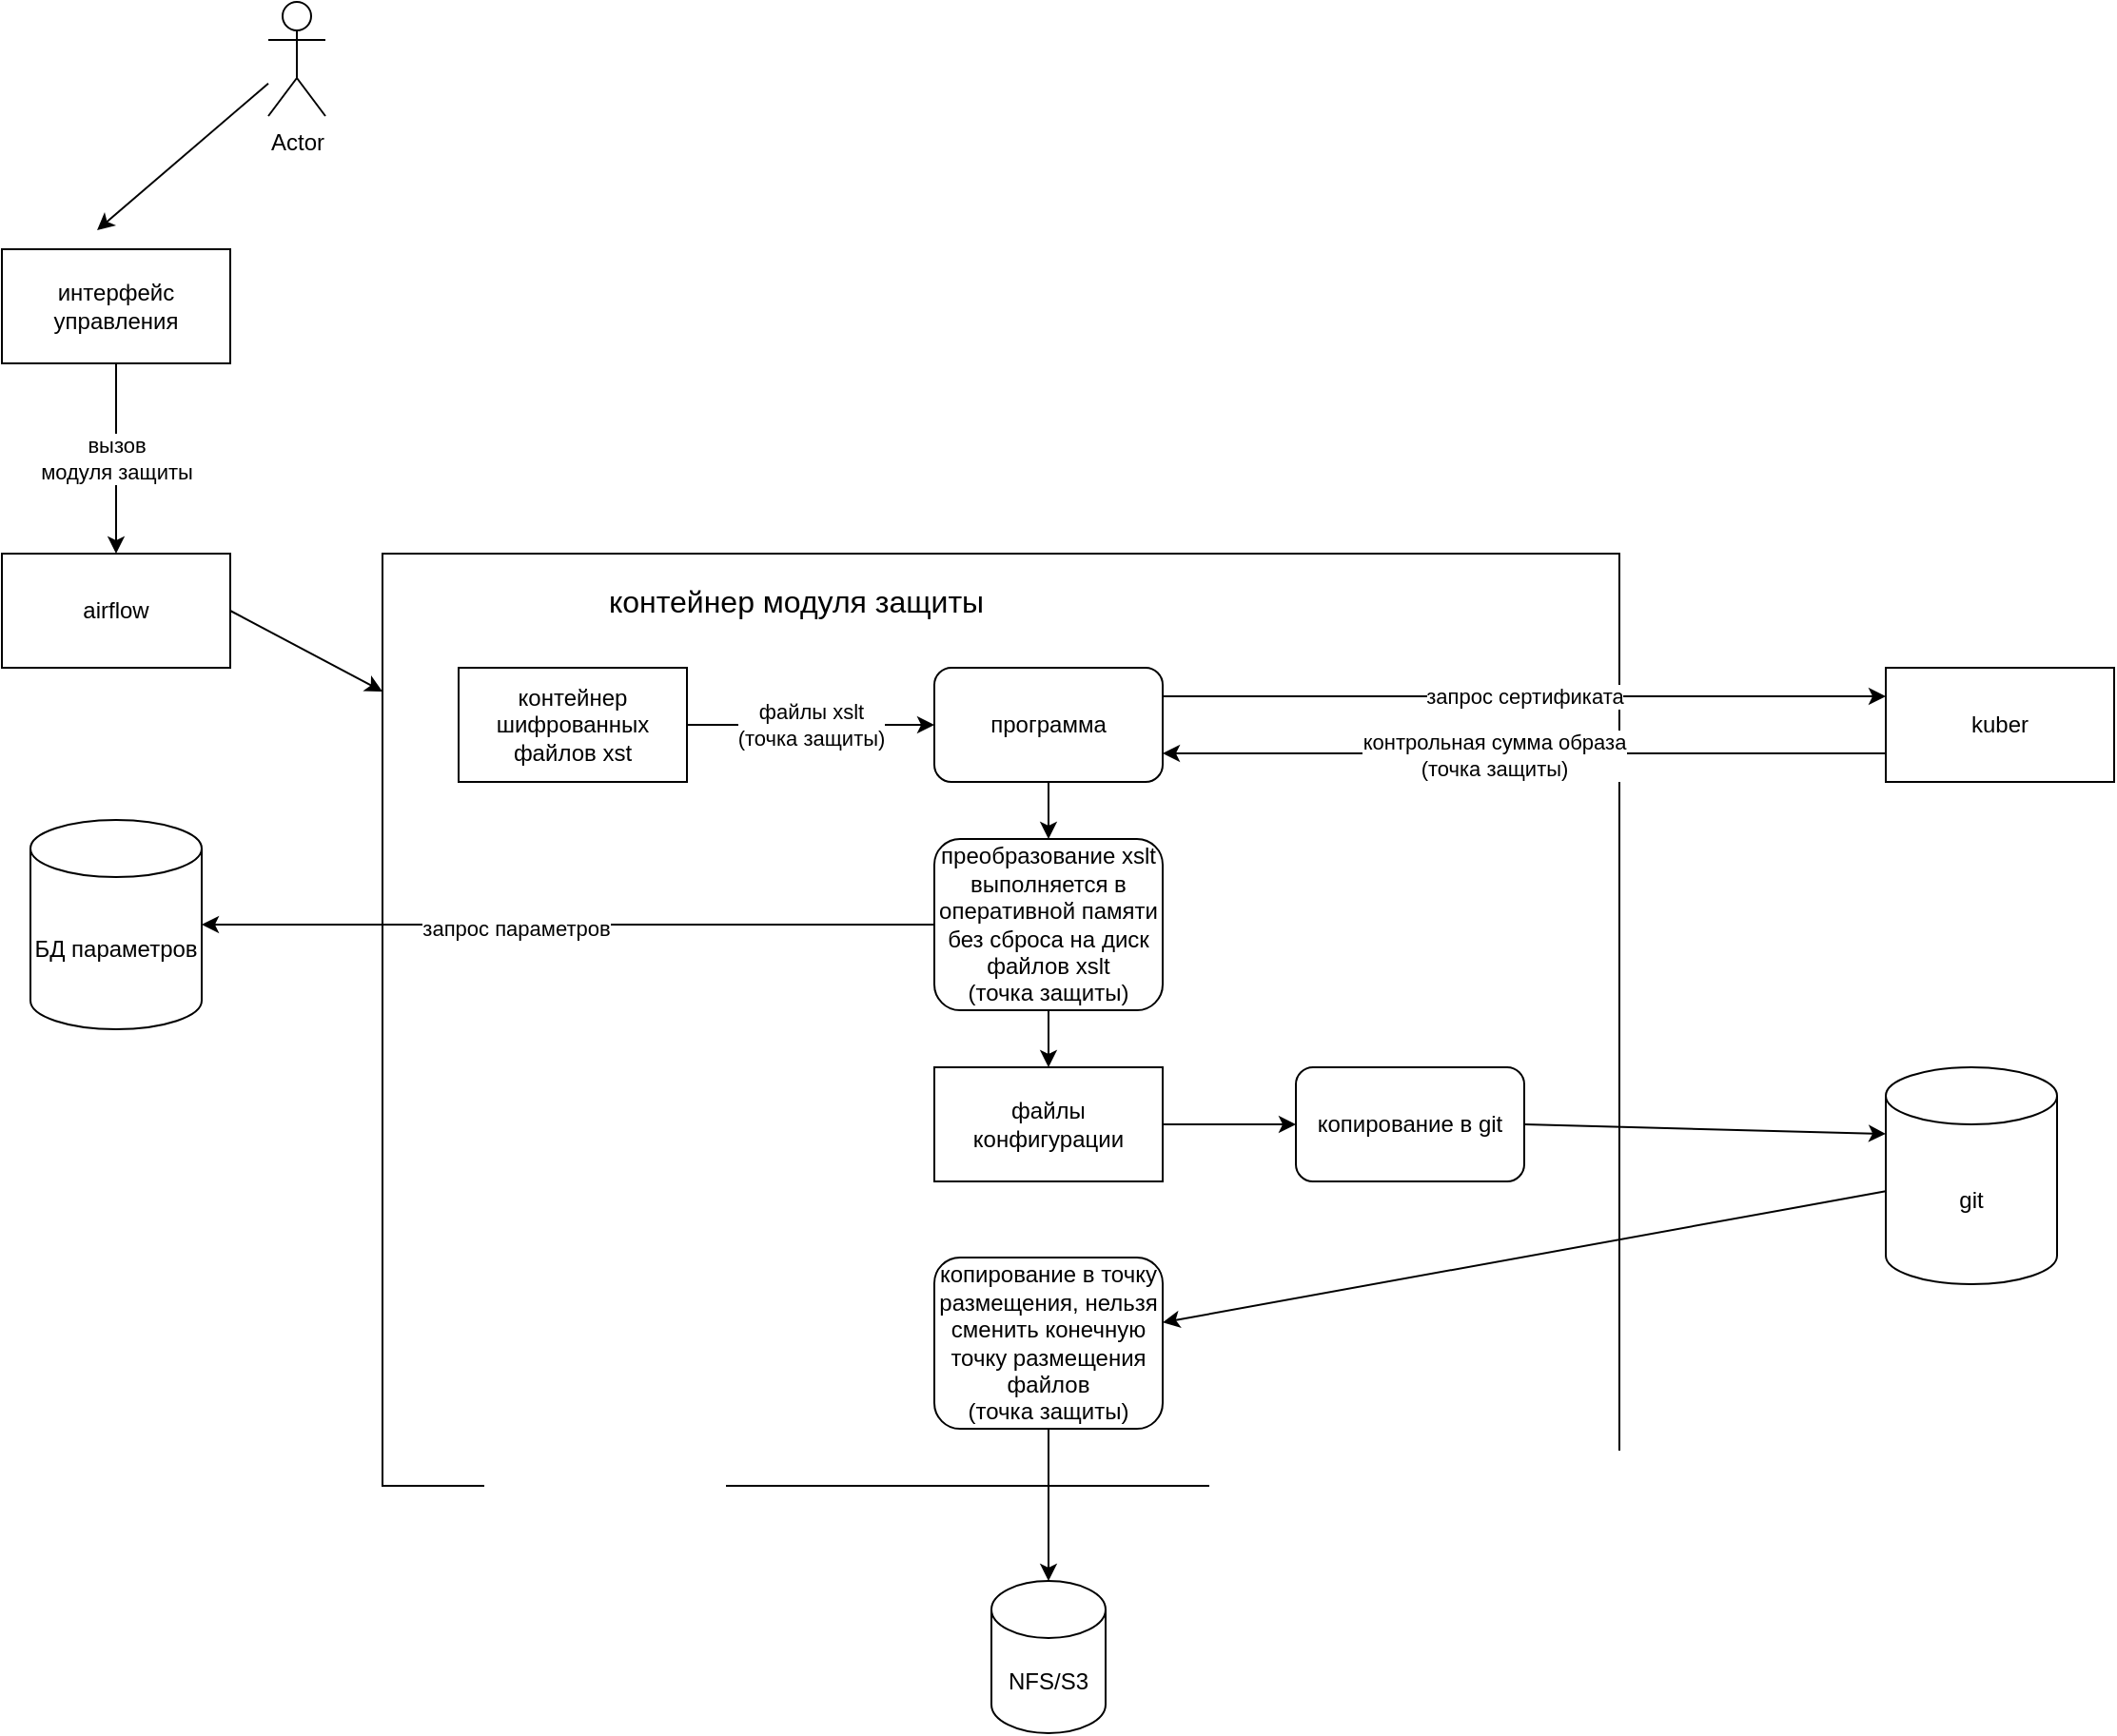 <mxfile>
    <diagram id="51Ac6hEUhRb7vEq3vuEA" name="Page-1">
        <mxGraphModel dx="1266" dy="2016" grid="1" gridSize="10" guides="1" tooltips="1" connect="1" arrows="1" fold="1" page="1" pageScale="1" pageWidth="850" pageHeight="1100" math="0" shadow="0">
            <root>
                <mxCell id="0"/>
                <mxCell id="1" parent="0"/>
                <mxCell id="32" value="" style="rounded=0;whiteSpace=wrap;html=1;align=left;horizontal=1;" vertex="1" parent="1">
                    <mxGeometry x="250" y="-560" width="650" height="490" as="geometry"/>
                </mxCell>
                <mxCell id="6" value="&lt;br&gt;" style="edgeStyle=none;html=1;exitX=0;exitY=0.75;exitDx=0;exitDy=0;entryX=1;entryY=0.75;entryDx=0;entryDy=0;" edge="1" parent="1" source="2" target="4">
                    <mxGeometry relative="1" as="geometry"/>
                </mxCell>
                <mxCell id="7" value="контрольная сумма образа&lt;br&gt;(точка защиты)" style="edgeLabel;html=1;align=center;verticalAlign=middle;resizable=0;points=[];" vertex="1" connectable="0" parent="6">
                    <mxGeometry x="0.087" y="1" relative="1" as="geometry">
                        <mxPoint as="offset"/>
                    </mxGeometry>
                </mxCell>
                <mxCell id="2" value="kuber" style="rounded=0;whiteSpace=wrap;html=1;" vertex="1" parent="1">
                    <mxGeometry x="1040" y="-500" width="120" height="60" as="geometry"/>
                </mxCell>
                <mxCell id="5" value="запрос сертификата" style="edgeStyle=none;html=1;exitX=1;exitY=0.25;exitDx=0;exitDy=0;entryX=0;entryY=0.25;entryDx=0;entryDy=0;" edge="1" parent="1" source="4" target="2">
                    <mxGeometry relative="1" as="geometry"/>
                </mxCell>
                <mxCell id="38" style="edgeStyle=none;html=1;exitX=0.5;exitY=1;exitDx=0;exitDy=0;entryX=0.5;entryY=0;entryDx=0;entryDy=0;" edge="1" parent="1" source="4" target="37">
                    <mxGeometry relative="1" as="geometry"/>
                </mxCell>
                <mxCell id="4" value="программа" style="rounded=1;whiteSpace=wrap;html=1;" vertex="1" parent="1">
                    <mxGeometry x="540" y="-500" width="120" height="60" as="geometry"/>
                </mxCell>
                <mxCell id="33" style="edgeStyle=none;html=1;exitX=1;exitY=0.5;exitDx=0;exitDy=0;" edge="1" parent="1" source="29" target="32">
                    <mxGeometry relative="1" as="geometry"/>
                </mxCell>
                <mxCell id="29" value="airflow" style="rounded=0;whiteSpace=wrap;html=1;" vertex="1" parent="1">
                    <mxGeometry x="50" y="-560" width="120" height="60" as="geometry"/>
                </mxCell>
                <mxCell id="31" value="вызов&lt;br&gt;модуля защиты" style="edgeStyle=none;html=1;exitX=0.5;exitY=1;exitDx=0;exitDy=0;entryX=0.5;entryY=0;entryDx=0;entryDy=0;" edge="1" parent="1" source="30" target="29">
                    <mxGeometry relative="1" as="geometry"/>
                </mxCell>
                <mxCell id="30" value="интерфейс управления" style="rounded=0;whiteSpace=wrap;html=1;" vertex="1" parent="1">
                    <mxGeometry x="50" y="-720" width="120" height="60" as="geometry"/>
                </mxCell>
                <mxCell id="35" value="файлы xslt&lt;br&gt;(точка защиты)" style="edgeStyle=none;html=1;exitX=1;exitY=0.5;exitDx=0;exitDy=0;entryX=0;entryY=0.5;entryDx=0;entryDy=0;" edge="1" parent="1" source="34" target="4">
                    <mxGeometry relative="1" as="geometry">
                        <Array as="points">
                            <mxPoint x="470" y="-470"/>
                        </Array>
                    </mxGeometry>
                </mxCell>
                <mxCell id="34" value="контейнер шифрованных файлов xst" style="rounded=0;whiteSpace=wrap;html=1;" vertex="1" parent="1">
                    <mxGeometry x="290" y="-500" width="120" height="60" as="geometry"/>
                </mxCell>
                <mxCell id="42" style="edgeStyle=none;html=1;exitX=0.5;exitY=1;exitDx=0;exitDy=0;entryX=0.5;entryY=0;entryDx=0;entryDy=0;" edge="1" parent="1" source="37" target="41">
                    <mxGeometry relative="1" as="geometry"/>
                </mxCell>
                <mxCell id="44" style="edgeStyle=none;html=1;exitX=0;exitY=0.5;exitDx=0;exitDy=0;entryX=1;entryY=0.5;entryDx=0;entryDy=0;entryPerimeter=0;" edge="1" parent="1" source="37" target="43">
                    <mxGeometry relative="1" as="geometry"/>
                </mxCell>
                <mxCell id="45" value="запрос параметров" style="edgeLabel;html=1;align=center;verticalAlign=middle;resizable=0;points=[];" vertex="1" connectable="0" parent="44">
                    <mxGeometry x="0.143" y="2" relative="1" as="geometry">
                        <mxPoint as="offset"/>
                    </mxGeometry>
                </mxCell>
                <mxCell id="37" value="преобразование xslt выполняется в оперативной памяти без сброса на диск файлов xslt&lt;br&gt;(точка защиты)" style="rounded=1;whiteSpace=wrap;html=1;" vertex="1" parent="1">
                    <mxGeometry x="540" y="-410" width="120" height="90" as="geometry"/>
                </mxCell>
                <mxCell id="40" style="edgeStyle=none;html=1;" edge="1" parent="1" source="39">
                    <mxGeometry relative="1" as="geometry">
                        <mxPoint x="100" y="-730" as="targetPoint"/>
                    </mxGeometry>
                </mxCell>
                <mxCell id="39" value="Actor" style="shape=umlActor;verticalLabelPosition=bottom;verticalAlign=top;html=1;outlineConnect=0;" vertex="1" parent="1">
                    <mxGeometry x="190" y="-850" width="30" height="60" as="geometry"/>
                </mxCell>
                <mxCell id="47" style="edgeStyle=none;html=1;" edge="1" parent="1" source="51" target="46">
                    <mxGeometry relative="1" as="geometry"/>
                </mxCell>
                <mxCell id="49" style="edgeStyle=none;html=1;exitX=1;exitY=0.5;exitDx=0;exitDy=0;" edge="1" parent="1" source="41" target="48">
                    <mxGeometry relative="1" as="geometry"/>
                </mxCell>
                <mxCell id="41" value="файлы конфигурации" style="rounded=0;whiteSpace=wrap;html=1;" vertex="1" parent="1">
                    <mxGeometry x="540" y="-290" width="120" height="60" as="geometry"/>
                </mxCell>
                <mxCell id="43" value="БД параметров" style="shape=cylinder3;whiteSpace=wrap;html=1;boundedLbl=1;backgroundOutline=1;size=15;" vertex="1" parent="1">
                    <mxGeometry x="65" y="-420" width="90" height="110" as="geometry"/>
                </mxCell>
                <mxCell id="55" style="edgeStyle=none;html=1;exitX=0.5;exitY=1;exitDx=0;exitDy=0;entryX=0.5;entryY=0;entryDx=0;entryDy=0;entryPerimeter=0;" edge="1" parent="1" source="46" target="54">
                    <mxGeometry relative="1" as="geometry"/>
                </mxCell>
                <mxCell id="46" value="копирование в точку размещения, нельзя сменить конечную точку размещения файлов&lt;br&gt;(точка защиты)" style="rounded=1;whiteSpace=wrap;html=1;" vertex="1" parent="1">
                    <mxGeometry x="540" y="-190" width="120" height="90" as="geometry"/>
                </mxCell>
                <mxCell id="52" style="edgeStyle=none;html=1;exitX=1;exitY=0.5;exitDx=0;exitDy=0;entryX=0;entryY=0;entryDx=0;entryDy=35;entryPerimeter=0;" edge="1" parent="1" source="48" target="51">
                    <mxGeometry relative="1" as="geometry"/>
                </mxCell>
                <mxCell id="48" value="копирование в git" style="rounded=1;whiteSpace=wrap;html=1;" vertex="1" parent="1">
                    <mxGeometry x="730" y="-290" width="120" height="60" as="geometry"/>
                </mxCell>
                <mxCell id="51" value="git" style="shape=cylinder3;whiteSpace=wrap;html=1;boundedLbl=1;backgroundOutline=1;size=15;" vertex="1" parent="1">
                    <mxGeometry x="1040" y="-290" width="90" height="114" as="geometry"/>
                </mxCell>
                <mxCell id="54" value="NFS/S3" style="shape=cylinder3;whiteSpace=wrap;html=1;boundedLbl=1;backgroundOutline=1;size=15;" vertex="1" parent="1">
                    <mxGeometry x="570" y="-20" width="60" height="80" as="geometry"/>
                </mxCell>
                <mxCell id="59" value="&lt;span style=&quot;text-align: left; font-size: 16px;&quot;&gt;контейнер модуля защиты&lt;/span&gt;" style="text;html=1;strokeColor=none;fillColor=none;align=center;verticalAlign=middle;whiteSpace=wrap;rounded=0;fontSize=16;" vertex="1" parent="1">
                    <mxGeometry x="365" y="-550" width="205" height="30" as="geometry"/>
                </mxCell>
            </root>
        </mxGraphModel>
    </diagram>
</mxfile>
